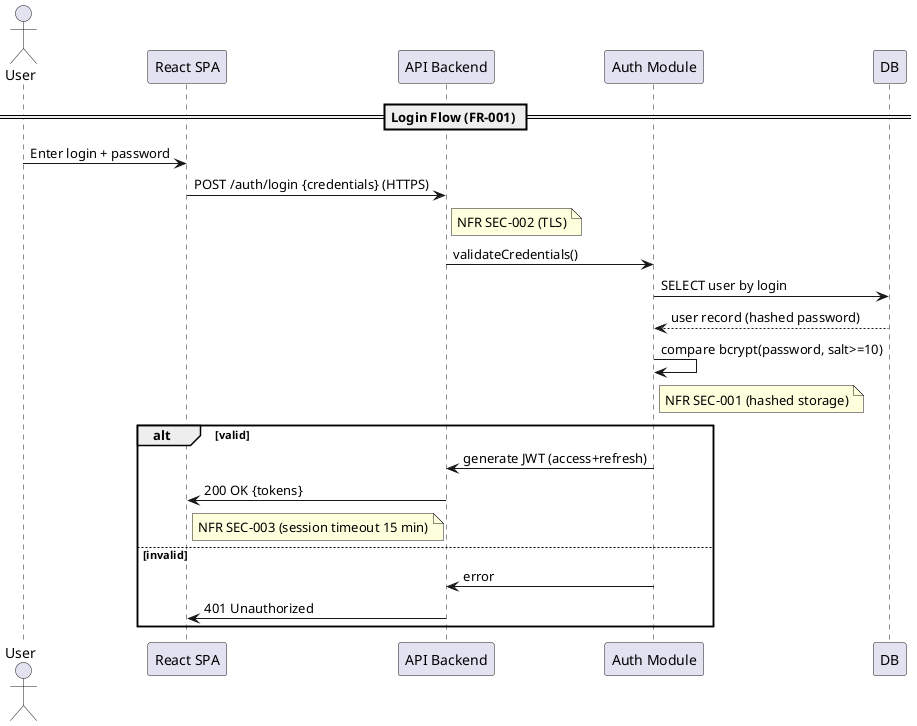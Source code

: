 @startuml
actor User
participant "React SPA" as Client
participant "API Backend" as API
participant "Auth Module" as Auth
participant "DB" as DB

== Login Flow (FR-001) ==
User -> Client : Enter login + password
Client -> API : POST /auth/login {credentials} (HTTPS)
note right of API : NFR SEC-002 (TLS)

API -> Auth : validateCredentials()
Auth -> DB : SELECT user by login
DB --> Auth : user record (hashed password)
Auth -> Auth : compare bcrypt(password, salt>=10)
note right of Auth : NFR SEC-001 (hashed storage)

alt valid
  Auth -> API : generate JWT (access+refresh)
  API -> Client : 200 OK {tokens}
  note right of Client : NFR SEC-003 (session timeout 15 min)
else invalid
  Auth -> API : error
  API -> Client : 401 Unauthorized
end
@enduml